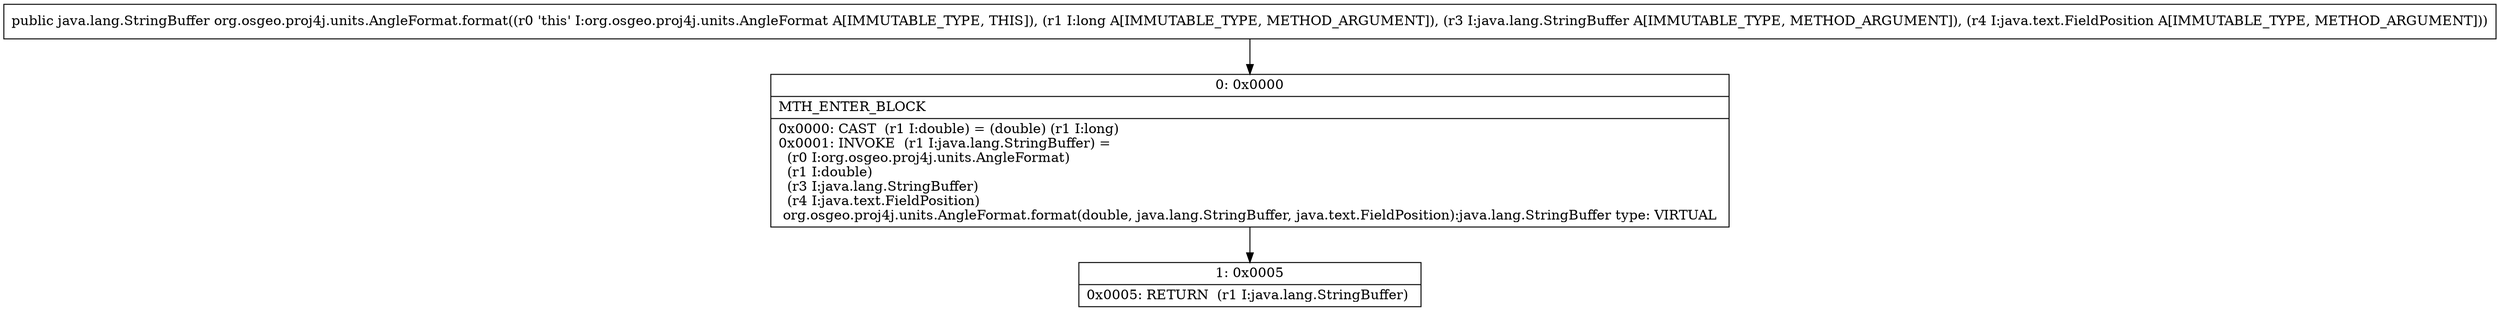 digraph "CFG fororg.osgeo.proj4j.units.AngleFormat.format(JLjava\/lang\/StringBuffer;Ljava\/text\/FieldPosition;)Ljava\/lang\/StringBuffer;" {
Node_0 [shape=record,label="{0\:\ 0x0000|MTH_ENTER_BLOCK\l|0x0000: CAST  (r1 I:double) = (double) (r1 I:long) \l0x0001: INVOKE  (r1 I:java.lang.StringBuffer) = \l  (r0 I:org.osgeo.proj4j.units.AngleFormat)\l  (r1 I:double)\l  (r3 I:java.lang.StringBuffer)\l  (r4 I:java.text.FieldPosition)\l org.osgeo.proj4j.units.AngleFormat.format(double, java.lang.StringBuffer, java.text.FieldPosition):java.lang.StringBuffer type: VIRTUAL \l}"];
Node_1 [shape=record,label="{1\:\ 0x0005|0x0005: RETURN  (r1 I:java.lang.StringBuffer) \l}"];
MethodNode[shape=record,label="{public java.lang.StringBuffer org.osgeo.proj4j.units.AngleFormat.format((r0 'this' I:org.osgeo.proj4j.units.AngleFormat A[IMMUTABLE_TYPE, THIS]), (r1 I:long A[IMMUTABLE_TYPE, METHOD_ARGUMENT]), (r3 I:java.lang.StringBuffer A[IMMUTABLE_TYPE, METHOD_ARGUMENT]), (r4 I:java.text.FieldPosition A[IMMUTABLE_TYPE, METHOD_ARGUMENT])) }"];
MethodNode -> Node_0;
Node_0 -> Node_1;
}

